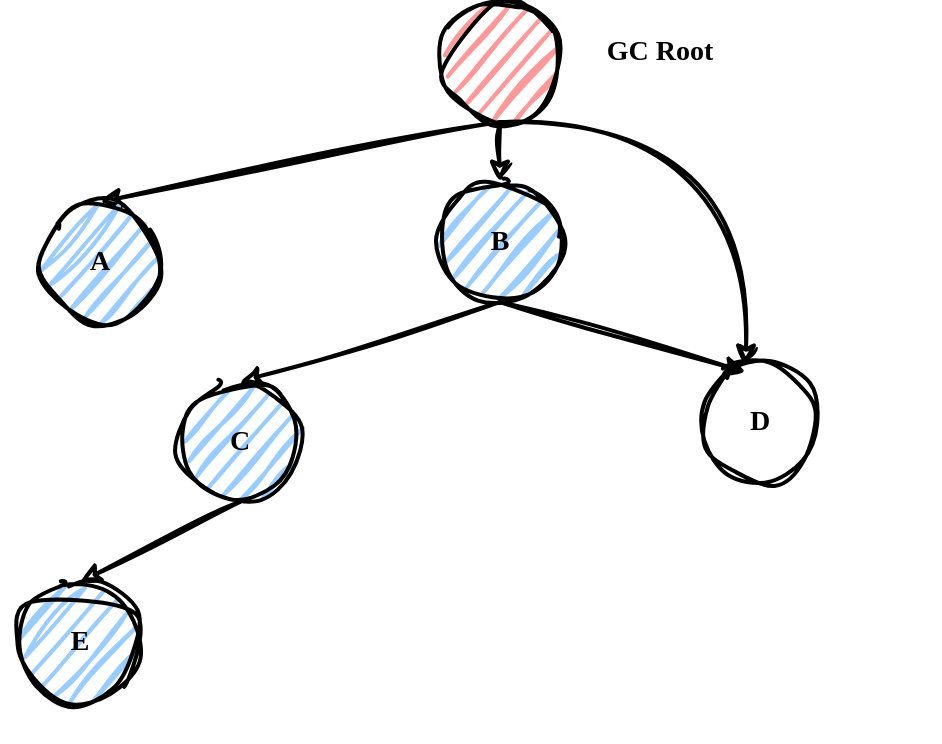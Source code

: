 <mxfile>
    <diagram id="Ge1tBN3r2Mmqnb7UR4H-" name="第 1 页">
        <mxGraphModel dx="672" dy="1139" grid="1" gridSize="10" guides="1" tooltips="1" connect="1" arrows="1" fold="1" page="1" pageScale="1" pageWidth="1169" pageHeight="1654" math="0" shadow="0">
            <root>
                <mxCell id="0"/>
                <mxCell id="1" parent="0"/>
                <mxCell id="7" style="edgeStyle=none;html=1;exitX=0.5;exitY=1;exitDx=0;exitDy=0;strokeWidth=2;fontStyle=1;fontSize=14;fontFamily=Comic Sans MS;sketch=1;curveFitting=1;jiggle=2;" parent="1" source="2" target="3" edge="1">
                    <mxGeometry relative="1" as="geometry"/>
                </mxCell>
                <mxCell id="8" style="edgeStyle=none;html=1;exitX=0.5;exitY=1;exitDx=0;exitDy=0;entryX=0.5;entryY=0;entryDx=0;entryDy=0;strokeWidth=2;fontStyle=1;fontSize=14;fontFamily=Comic Sans MS;sketch=1;curveFitting=1;jiggle=2;" parent="1" source="2" target="6" edge="1">
                    <mxGeometry relative="1" as="geometry"/>
                </mxCell>
                <mxCell id="2" value="" style="ellipse;whiteSpace=wrap;html=1;strokeWidth=2;fillWeight=2;hachureGap=8;fillColor=#FF9999;fillStyle=dots;sketch=1;fontStyle=1;fontSize=14;fontFamily=Comic Sans MS;curveFitting=1;jiggle=2;" parent="1" vertex="1">
                    <mxGeometry x="280" y="220" width="60" height="60" as="geometry"/>
                </mxCell>
                <mxCell id="9" style="edgeStyle=none;html=1;exitX=0.5;exitY=1;exitDx=0;exitDy=0;entryX=0.5;entryY=0;entryDx=0;entryDy=0;strokeWidth=2;fontStyle=1;fontSize=14;fontFamily=Comic Sans MS;sketch=1;curveFitting=1;jiggle=2;" parent="1" source="3" target="4" edge="1">
                    <mxGeometry relative="1" as="geometry"/>
                </mxCell>
                <mxCell id="3" value="B" style="ellipse;whiteSpace=wrap;html=1;strokeWidth=2;fillWeight=2;hachureGap=8;fillColor=#99CCFF;fillStyle=dots;sketch=1;fontStyle=1;fontSize=14;fontFamily=Comic Sans MS;curveFitting=1;jiggle=2;" parent="1" vertex="1">
                    <mxGeometry x="280" y="310" width="60" height="60" as="geometry"/>
                </mxCell>
                <mxCell id="14" style="edgeStyle=none;html=1;exitX=0.5;exitY=1;exitDx=0;exitDy=0;entryX=0.5;entryY=0;entryDx=0;entryDy=0;fontFamily=Comic Sans MS;strokeWidth=2;sketch=1;curveFitting=1;jiggle=2;" parent="1" source="4" target="13" edge="1">
                    <mxGeometry relative="1" as="geometry"/>
                </mxCell>
                <mxCell id="4" value="C" style="ellipse;whiteSpace=wrap;html=1;strokeWidth=2;fillWeight=2;hachureGap=8;fillColor=#99CCFF;fillStyle=dots;sketch=1;fontStyle=1;fontSize=14;fontFamily=Comic Sans MS;curveFitting=1;jiggle=2;" parent="1" vertex="1">
                    <mxGeometry x="150" y="410" width="60" height="60" as="geometry"/>
                </mxCell>
                <mxCell id="5" value="D" style="ellipse;whiteSpace=wrap;html=1;strokeWidth=2;fillWeight=2;hachureGap=8;fillColor=#FFFFFF;fillStyle=dots;sketch=1;fontStyle=1;fontSize=14;fontFamily=Comic Sans MS;curveFitting=1;jiggle=2;" parent="1" vertex="1">
                    <mxGeometry x="410" y="400" width="60" height="60" as="geometry"/>
                </mxCell>
                <mxCell id="6" value="A" style="ellipse;whiteSpace=wrap;html=1;strokeWidth=2;fillWeight=2;hachureGap=8;fillColor=#99CCFF;fillStyle=dots;sketch=1;fontStyle=1;fontSize=14;fontFamily=Comic Sans MS;curveFitting=1;jiggle=2;" parent="1" vertex="1">
                    <mxGeometry x="80" y="320" width="60" height="60" as="geometry"/>
                </mxCell>
                <mxCell id="10" style="edgeStyle=none;html=1;exitX=0.5;exitY=1;exitDx=0;exitDy=0;entryX=0.383;entryY=0.083;entryDx=0;entryDy=0;entryPerimeter=0;strokeWidth=2;fontStyle=1;fontSize=14;fontFamily=Comic Sans MS;sketch=1;curveFitting=1;jiggle=2;" parent="1" source="3" target="5" edge="1">
                    <mxGeometry relative="1" as="geometry"/>
                </mxCell>
                <mxCell id="11" style="edgeStyle=orthogonalEdgeStyle;html=1;exitX=0.5;exitY=1;exitDx=0;exitDy=0;entryX=0.383;entryY=0.033;entryDx=0;entryDy=0;entryPerimeter=0;curved=1;strokeWidth=2;fontStyle=1;fontSize=14;fontFamily=Comic Sans MS;sketch=1;curveFitting=1;jiggle=2;" parent="1" source="2" target="5" edge="1">
                    <mxGeometry relative="1" as="geometry">
                        <Array as="points">
                            <mxPoint x="433" y="280"/>
                        </Array>
                    </mxGeometry>
                </mxCell>
                <mxCell id="12" value="GC Root" style="text;html=1;align=center;verticalAlign=middle;whiteSpace=wrap;rounded=0;fontStyle=1;fontSize=14;fontFamily=Comic Sans MS;sketch=1;curveFitting=1;jiggle=2;" parent="1" vertex="1">
                    <mxGeometry x="360" y="230" width="60" height="30" as="geometry"/>
                </mxCell>
                <mxCell id="13" value="E" style="ellipse;whiteSpace=wrap;html=1;strokeWidth=2;fillWeight=2;hachureGap=8;fillColor=#99CCFF;fillStyle=dots;sketch=1;fontStyle=1;fontSize=14;fontFamily=Comic Sans MS;curveFitting=1;jiggle=2;" parent="1" vertex="1">
                    <mxGeometry x="70" y="510" width="60" height="60" as="geometry"/>
                </mxCell>
                <mxCell id="15" value="" style="rounded=0;whiteSpace=wrap;html=1;strokeColor=none;" parent="1" vertex="1">
                    <mxGeometry x="60" y="580" width="470" height="10" as="geometry"/>
                </mxCell>
            </root>
        </mxGraphModel>
    </diagram>
</mxfile>